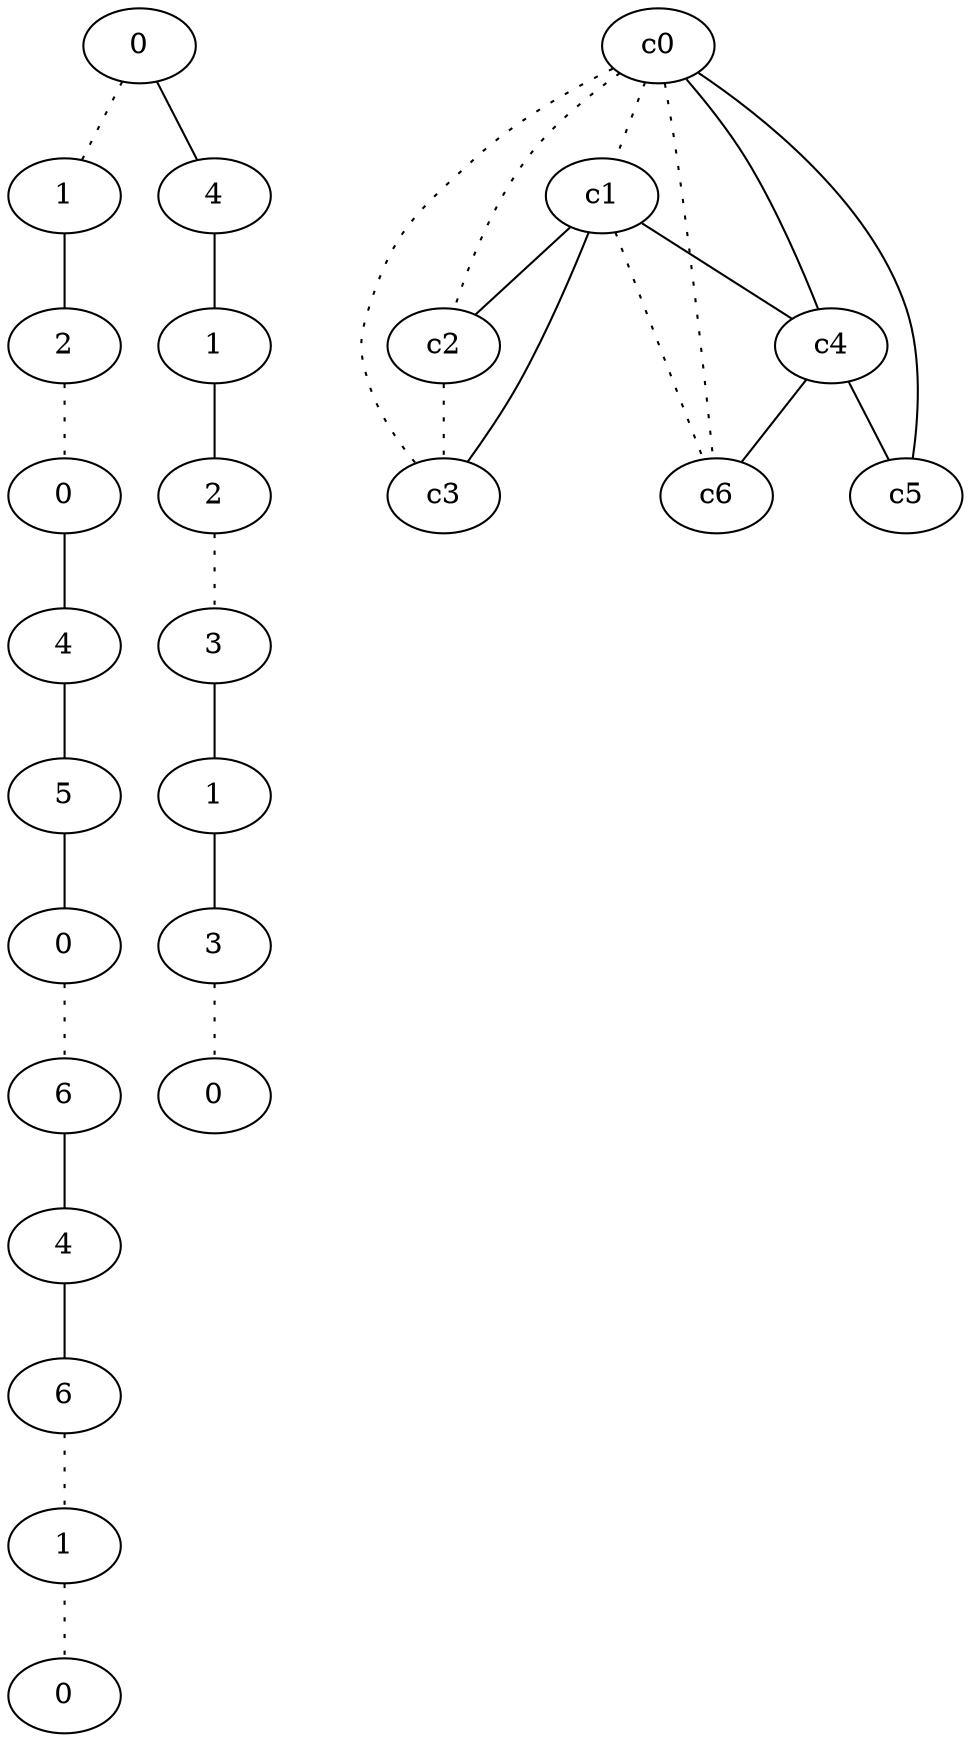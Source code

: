 graph {
a0[label=0];
a1[label=1];
a2[label=2];
a3[label=0];
a4[label=4];
a5[label=5];
a6[label=0];
a7[label=6];
a8[label=4];
a9[label=6];
a10[label=1];
a11[label=0];
a12[label=4];
a13[label=1];
a14[label=2];
a15[label=3];
a16[label=1];
a17[label=3];
a18[label=0];
a0 -- a1 [style=dotted];
a0 -- a12;
a1 -- a2;
a2 -- a3 [style=dotted];
a3 -- a4;
a4 -- a5;
a5 -- a6;
a6 -- a7 [style=dotted];
a7 -- a8;
a8 -- a9;
a9 -- a10 [style=dotted];
a10 -- a11 [style=dotted];
a12 -- a13;
a13 -- a14;
a14 -- a15 [style=dotted];
a15 -- a16;
a16 -- a17;
a17 -- a18 [style=dotted];
c0 -- c1 [style=dotted];
c0 -- c2 [style=dotted];
c0 -- c3 [style=dotted];
c0 -- c4;
c0 -- c5;
c0 -- c6 [style=dotted];
c1 -- c2;
c1 -- c3;
c1 -- c4;
c1 -- c6 [style=dotted];
c2 -- c3 [style=dotted];
c4 -- c5;
c4 -- c6;
}
